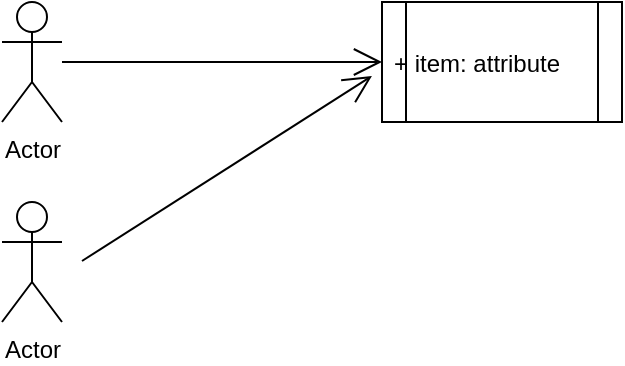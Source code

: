 <mxfile pages="1" version="11.2.8" type="github"><diagram id="_Hedtqnk-aho9I07Ryml" name="Page-1"><mxGraphModel dx="784" dy="441" grid="1" gridSize="10" guides="1" tooltips="1" connect="1" arrows="1" fold="1" page="1" pageScale="1" pageWidth="850" pageHeight="1100" math="0" shadow="0"><root><mxCell id="0"/><mxCell id="1" parent="0"/><mxCell id="1l-YH24yzdBlMsdt3afC-1" value="Actor" style="shape=umlActor;verticalLabelPosition=bottom;labelBackgroundColor=#ffffff;verticalAlign=top;html=1;outlineConnect=0;" vertex="1" parent="1"><mxGeometry x="20" y="20" width="30" height="60" as="geometry"/></mxCell><mxCell id="1l-YH24yzdBlMsdt3afC-2" value="" style="shape=process;whiteSpace=wrap;html=1;backgroundOutline=1;" vertex="1" parent="1"><mxGeometry x="210" y="20" width="120" height="60" as="geometry"/></mxCell><mxCell id="1l-YH24yzdBlMsdt3afC-4" value="" style="endArrow=open;endFill=1;endSize=12;html=1;" edge="1" parent="1"><mxGeometry width="160" relative="1" as="geometry"><mxPoint x="50" y="50" as="sourcePoint"/><mxPoint x="210" y="50" as="targetPoint"/></mxGeometry></mxCell><mxCell id="1l-YH24yzdBlMsdt3afC-5" value="Actor" style="shape=umlActor;verticalLabelPosition=bottom;labelBackgroundColor=#ffffff;verticalAlign=top;html=1;" vertex="1" parent="1"><mxGeometry x="20" y="120" width="30" height="60" as="geometry"/></mxCell><mxCell id="1l-YH24yzdBlMsdt3afC-6" value="" style="endArrow=open;endFill=1;endSize=12;html=1;entryX=-0.042;entryY=0.617;entryDx=0;entryDy=0;entryPerimeter=0;" edge="1" parent="1" target="1l-YH24yzdBlMsdt3afC-2"><mxGeometry width="160" relative="1" as="geometry"><mxPoint x="60" y="149.5" as="sourcePoint"/><mxPoint x="220" y="149.5" as="targetPoint"/></mxGeometry></mxCell><mxCell id="1l-YH24yzdBlMsdt3afC-7" value="+ item: attribute" style="text;strokeColor=none;fillColor=none;align=left;verticalAlign=top;spacingLeft=4;spacingRight=4;overflow=hidden;rotatable=0;points=[[0,0.5],[1,0.5]];portConstraint=eastwest;" vertex="1" parent="1"><mxGeometry x="210" y="37" width="100" height="26" as="geometry"/></mxCell></root></mxGraphModel></diagram></mxfile>